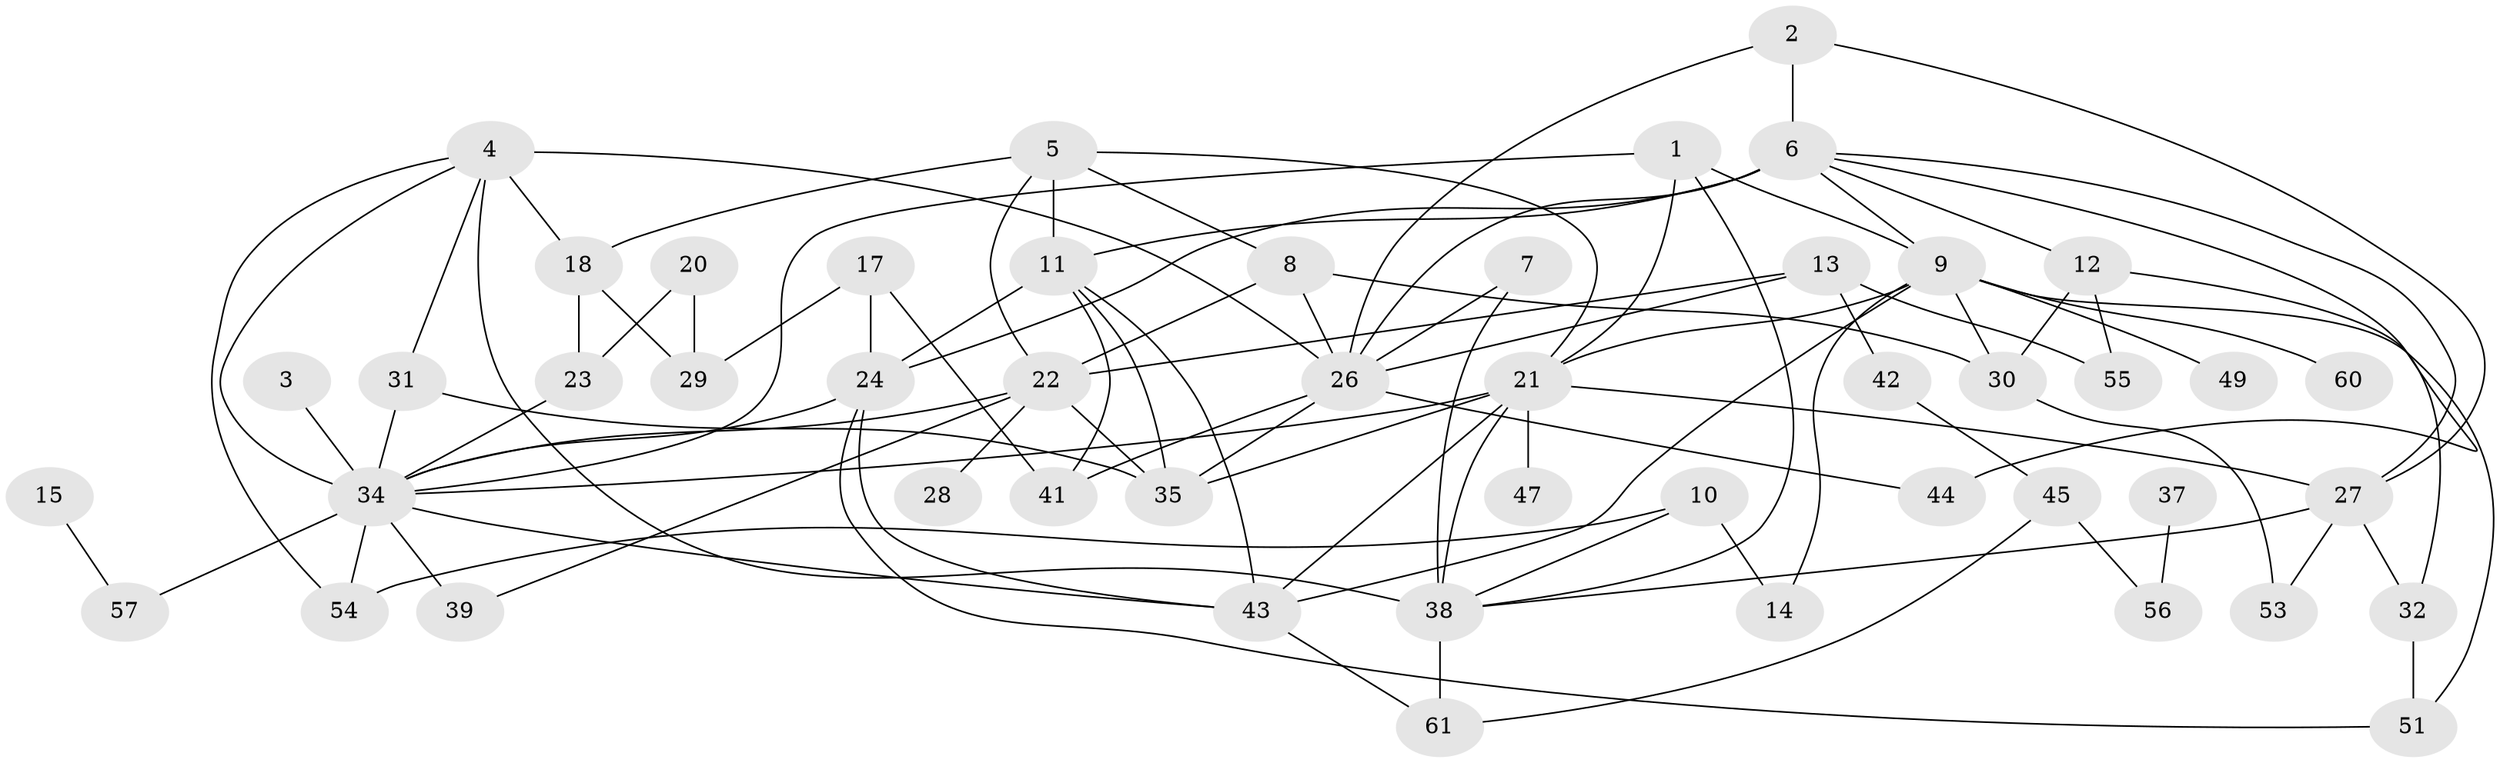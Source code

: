 // original degree distribution, {4: 0.12295081967213115, 1: 0.1721311475409836, 2: 0.26229508196721313, 3: 0.22131147540983606, 5: 0.08196721311475409, 8: 0.01639344262295082, 0: 0.08196721311475409, 9: 0.00819672131147541, 6: 0.02459016393442623, 7: 0.00819672131147541}
// Generated by graph-tools (version 1.1) at 2025/33/03/09/25 02:33:38]
// undirected, 49 vertices, 94 edges
graph export_dot {
graph [start="1"]
  node [color=gray90,style=filled];
  1;
  2;
  3;
  4;
  5;
  6;
  7;
  8;
  9;
  10;
  11;
  12;
  13;
  14;
  15;
  17;
  18;
  20;
  21;
  22;
  23;
  24;
  26;
  27;
  28;
  29;
  30;
  31;
  32;
  34;
  35;
  37;
  38;
  39;
  41;
  42;
  43;
  44;
  45;
  47;
  49;
  51;
  53;
  54;
  55;
  56;
  57;
  60;
  61;
  1 -- 9 [weight=1.0];
  1 -- 21 [weight=1.0];
  1 -- 34 [weight=1.0];
  1 -- 38 [weight=1.0];
  2 -- 6 [weight=1.0];
  2 -- 26 [weight=1.0];
  2 -- 27 [weight=1.0];
  3 -- 34 [weight=1.0];
  4 -- 18 [weight=1.0];
  4 -- 26 [weight=1.0];
  4 -- 31 [weight=1.0];
  4 -- 34 [weight=1.0];
  4 -- 38 [weight=2.0];
  4 -- 54 [weight=1.0];
  5 -- 8 [weight=1.0];
  5 -- 11 [weight=1.0];
  5 -- 18 [weight=2.0];
  5 -- 21 [weight=2.0];
  5 -- 22 [weight=1.0];
  6 -- 9 [weight=2.0];
  6 -- 11 [weight=4.0];
  6 -- 12 [weight=1.0];
  6 -- 24 [weight=1.0];
  6 -- 26 [weight=1.0];
  6 -- 27 [weight=1.0];
  6 -- 44 [weight=1.0];
  7 -- 26 [weight=1.0];
  7 -- 38 [weight=1.0];
  8 -- 22 [weight=1.0];
  8 -- 26 [weight=1.0];
  8 -- 30 [weight=1.0];
  9 -- 14 [weight=1.0];
  9 -- 21 [weight=1.0];
  9 -- 30 [weight=1.0];
  9 -- 43 [weight=1.0];
  9 -- 49 [weight=1.0];
  9 -- 51 [weight=1.0];
  9 -- 60 [weight=1.0];
  10 -- 14 [weight=1.0];
  10 -- 38 [weight=1.0];
  10 -- 54 [weight=1.0];
  11 -- 24 [weight=1.0];
  11 -- 35 [weight=3.0];
  11 -- 41 [weight=1.0];
  11 -- 43 [weight=2.0];
  12 -- 30 [weight=1.0];
  12 -- 32 [weight=1.0];
  12 -- 55 [weight=1.0];
  13 -- 22 [weight=1.0];
  13 -- 26 [weight=1.0];
  13 -- 42 [weight=1.0];
  13 -- 55 [weight=1.0];
  15 -- 57 [weight=1.0];
  17 -- 24 [weight=1.0];
  17 -- 29 [weight=1.0];
  17 -- 41 [weight=1.0];
  18 -- 23 [weight=1.0];
  18 -- 29 [weight=1.0];
  20 -- 23 [weight=1.0];
  20 -- 29 [weight=1.0];
  21 -- 27 [weight=1.0];
  21 -- 34 [weight=1.0];
  21 -- 35 [weight=1.0];
  21 -- 38 [weight=2.0];
  21 -- 43 [weight=1.0];
  21 -- 47 [weight=1.0];
  22 -- 28 [weight=1.0];
  22 -- 34 [weight=1.0];
  22 -- 35 [weight=1.0];
  22 -- 39 [weight=1.0];
  23 -- 34 [weight=1.0];
  24 -- 34 [weight=1.0];
  24 -- 43 [weight=1.0];
  24 -- 51 [weight=1.0];
  26 -- 35 [weight=1.0];
  26 -- 41 [weight=1.0];
  26 -- 44 [weight=1.0];
  27 -- 32 [weight=1.0];
  27 -- 38 [weight=1.0];
  27 -- 53 [weight=1.0];
  30 -- 53 [weight=1.0];
  31 -- 34 [weight=2.0];
  31 -- 35 [weight=1.0];
  32 -- 51 [weight=1.0];
  34 -- 39 [weight=1.0];
  34 -- 43 [weight=1.0];
  34 -- 54 [weight=1.0];
  34 -- 57 [weight=1.0];
  37 -- 56 [weight=1.0];
  38 -- 61 [weight=1.0];
  42 -- 45 [weight=1.0];
  43 -- 61 [weight=1.0];
  45 -- 56 [weight=1.0];
  45 -- 61 [weight=1.0];
}
